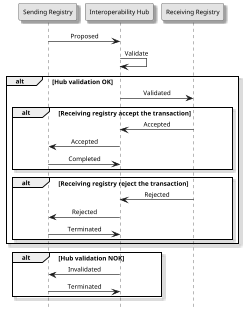 @startuml

skinparam dpi 300
scale 0.20
skinparam monochrome true
skinparam shadowing true
skinparam defaultFontName Times New Roman
skinparam defaultFontSize 10

hide footbox
skinparam sequenceMessageAlign center

participant "Sending Registry" as s
participant "Interoperability Hub" as h
participant "Receiving Registry" as r

s->h: Proposed
h->h: Validate
  
alt Hub validation OK
  h->r: Validated
  alt Receiving registry accept the transaction
    r->h: Accepted
    h->s: Accepted
    s->h: Completed
  end
  alt Receiving registry reject the transaction
    r->h: Rejected
    h->s: Rejected
    s->h: Terminated
  end
end

alt Hub validation NOK
  h->s: Invalidated
  s->h: Terminated
end
@enduml
